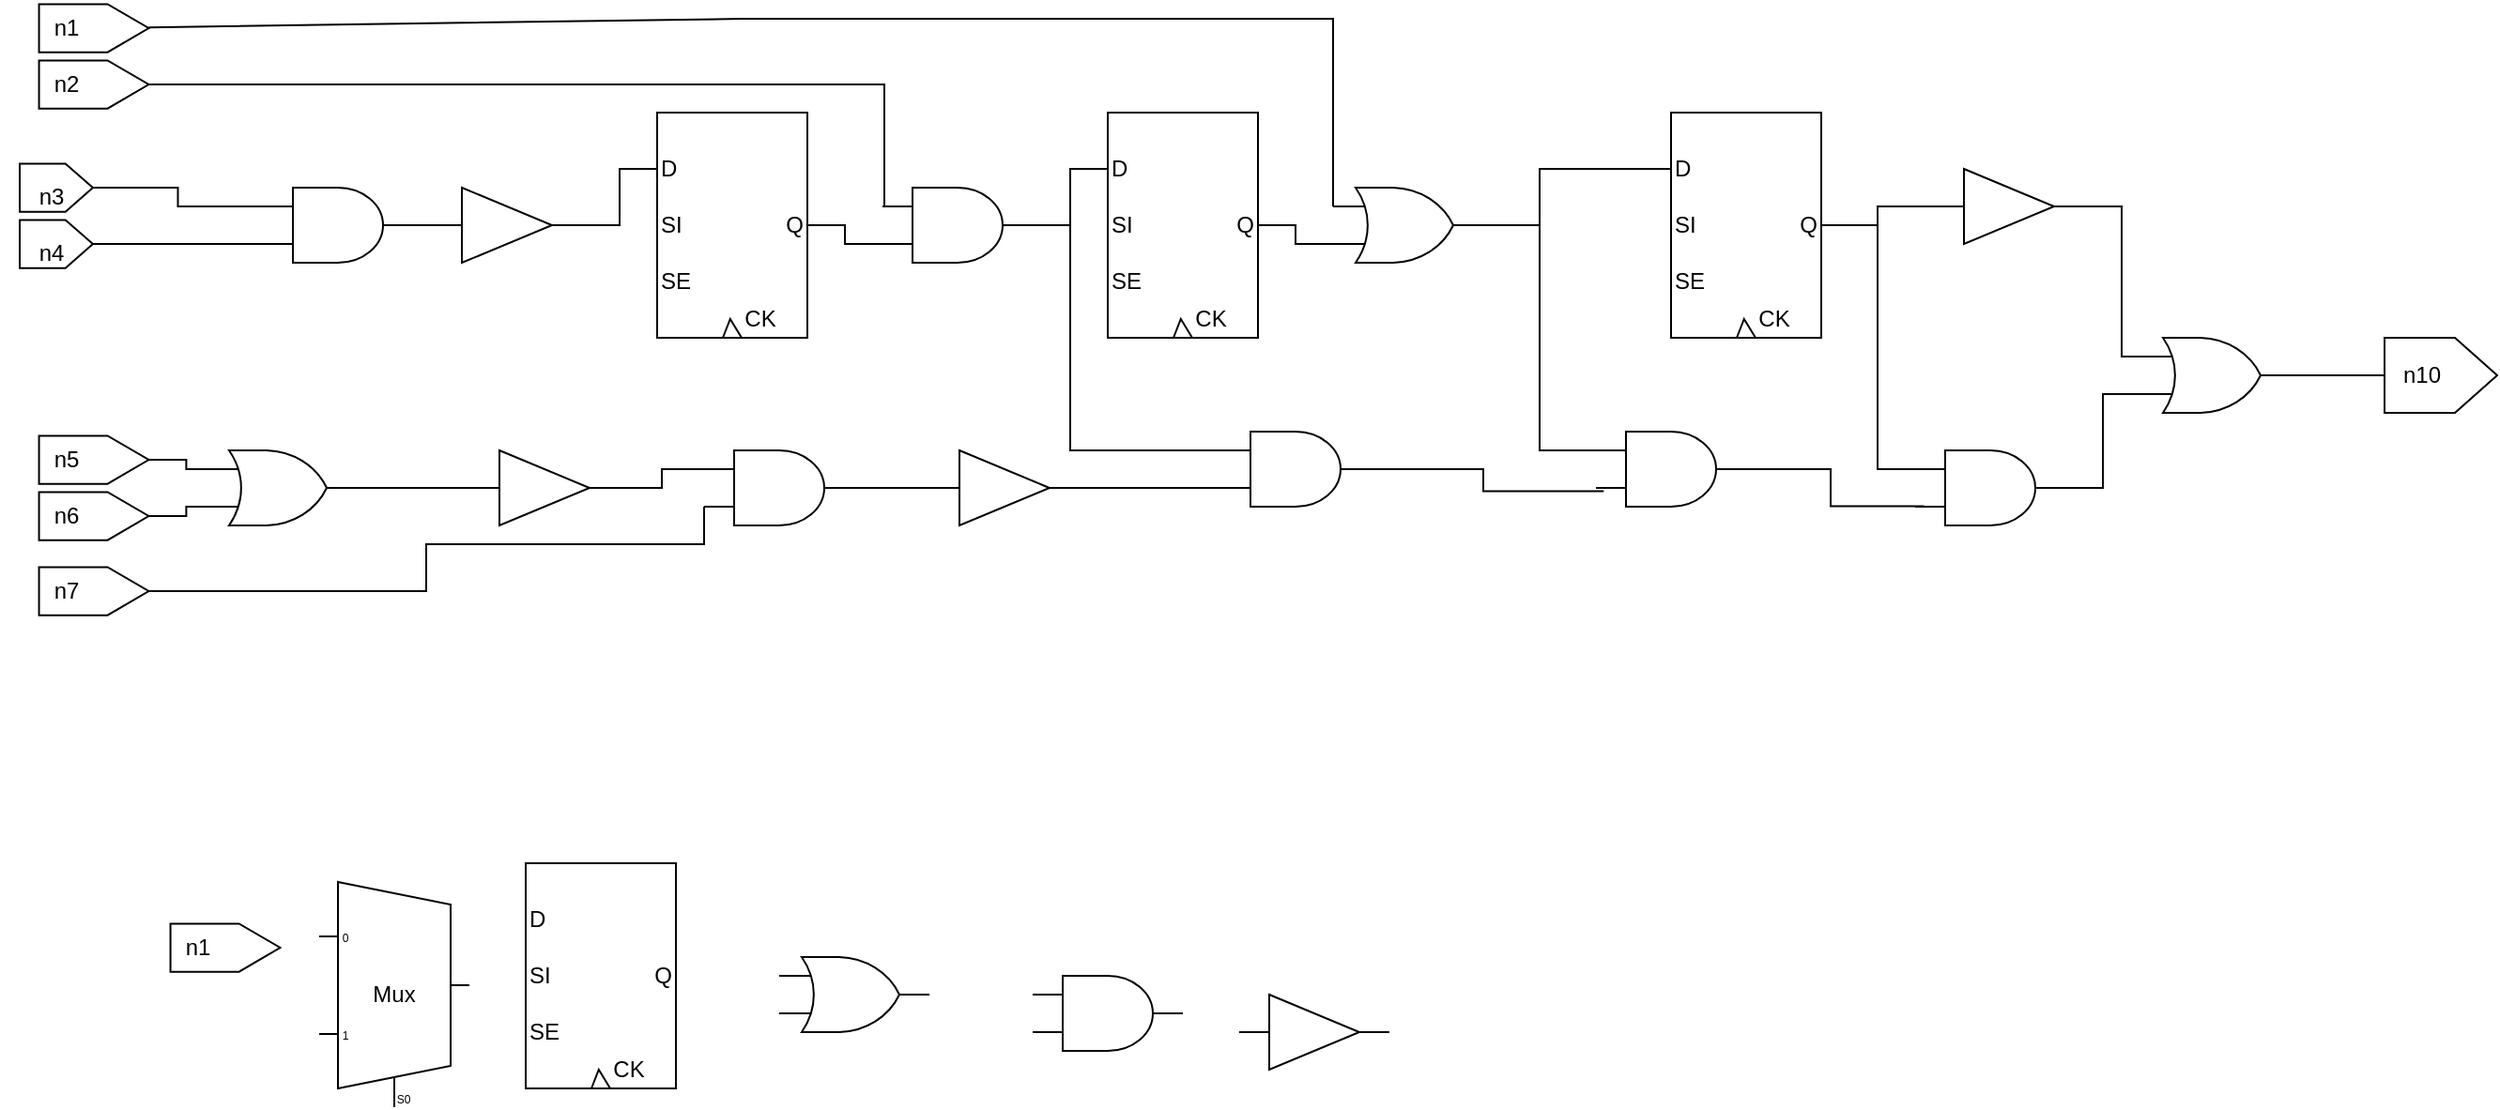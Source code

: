 <mxfile version="26.0.11">
  <diagram name="第 1 页" id="vpc49ctVf73j3qr0SeGl">
    <mxGraphModel dx="1728" dy="922" grid="1" gridSize="10" guides="1" tooltips="1" connect="1" arrows="1" fold="1" page="1" pageScale="1" pageWidth="850" pageHeight="1100" math="0" shadow="0">
      <root>
        <mxCell id="0" />
        <mxCell id="1" parent="0" />
        <mxCell id="kKcUOd927iJBqHVpucFE-1" value="" style="verticalLabelPosition=bottom;shadow=0;dashed=0;align=center;html=1;verticalAlign=top;shape=mxgraph.electrical.logic_gates.logic_gate;operation=and;" vertex="1" parent="1">
          <mxGeometry x="150" y="360" width="80" height="40" as="geometry" />
        </mxCell>
        <mxCell id="kKcUOd927iJBqHVpucFE-54" style="edgeStyle=orthogonalEdgeStyle;rounded=0;orthogonalLoop=1;jettySize=auto;html=1;entryX=0;entryY=0.5;entryDx=0;entryDy=0;endArrow=none;startFill=0;" edge="1" parent="1" source="kKcUOd927iJBqHVpucFE-2" target="kKcUOd927iJBqHVpucFE-25">
          <mxGeometry relative="1" as="geometry" />
        </mxCell>
        <mxCell id="kKcUOd927iJBqHVpucFE-2" value="" style="verticalLabelPosition=bottom;shadow=0;dashed=0;align=center;html=1;verticalAlign=top;shape=mxgraph.electrical.logic_gates.buffer2;" vertex="1" parent="1">
          <mxGeometry x="240" y="360" width="80" height="40" as="geometry" />
        </mxCell>
        <mxCell id="kKcUOd927iJBqHVpucFE-3" value="Mux" style="shadow=0;dashed=0;align=center;html=1;strokeWidth=1;shape=mxgraph.electrical.abstract.mux2;whiteSpace=wrap;" vertex="1" parent="1">
          <mxGeometry x="180" y="730" width="80" height="120" as="geometry" />
        </mxCell>
        <mxCell id="kKcUOd927iJBqHVpucFE-13" value="" style="group" vertex="1" connectable="0" parent="1">
          <mxGeometry x="600" y="320" width="80" height="120" as="geometry" />
        </mxCell>
        <mxCell id="kKcUOd927iJBqHVpucFE-6" value="" style="rounded=0;whiteSpace=wrap;html=1;" vertex="1" parent="kKcUOd927iJBqHVpucFE-13">
          <mxGeometry width="80" height="120" as="geometry" />
        </mxCell>
        <mxCell id="kKcUOd927iJBqHVpucFE-7" value="D" style="text;html=1;align=left;verticalAlign=middle;whiteSpace=wrap;rounded=0;" vertex="1" parent="kKcUOd927iJBqHVpucFE-13">
          <mxGeometry y="20" width="20" height="20" as="geometry" />
        </mxCell>
        <mxCell id="kKcUOd927iJBqHVpucFE-8" value="SI" style="text;html=1;align=left;verticalAlign=middle;whiteSpace=wrap;rounded=0;" vertex="1" parent="kKcUOd927iJBqHVpucFE-13">
          <mxGeometry y="50" width="20" height="20" as="geometry" />
        </mxCell>
        <mxCell id="kKcUOd927iJBqHVpucFE-9" value="SE" style="text;html=1;align=left;verticalAlign=middle;whiteSpace=wrap;rounded=0;" vertex="1" parent="kKcUOd927iJBqHVpucFE-13">
          <mxGeometry y="80" width="20" height="20" as="geometry" />
        </mxCell>
        <mxCell id="kKcUOd927iJBqHVpucFE-10" value="" style="verticalLabelPosition=bottom;verticalAlign=top;html=1;shape=mxgraph.basic.acute_triangle;dx=0.39;" vertex="1" parent="kKcUOd927iJBqHVpucFE-13">
          <mxGeometry x="35" y="110" width="10" height="10" as="geometry" />
        </mxCell>
        <mxCell id="kKcUOd927iJBqHVpucFE-11" value="CK" style="text;html=1;align=center;verticalAlign=middle;whiteSpace=wrap;rounded=0;" vertex="1" parent="kKcUOd927iJBqHVpucFE-13">
          <mxGeometry x="45" y="100" width="20" height="20" as="geometry" />
        </mxCell>
        <mxCell id="kKcUOd927iJBqHVpucFE-12" value="Q" style="text;html=1;align=right;verticalAlign=middle;whiteSpace=wrap;rounded=0;" vertex="1" parent="kKcUOd927iJBqHVpucFE-13">
          <mxGeometry x="60" y="50" width="20" height="20" as="geometry" />
        </mxCell>
        <mxCell id="kKcUOd927iJBqHVpucFE-14" value="" style="group" vertex="1" connectable="0" parent="1">
          <mxGeometry x="290" y="720" width="80" height="120" as="geometry" />
        </mxCell>
        <mxCell id="kKcUOd927iJBqHVpucFE-15" value="" style="rounded=0;whiteSpace=wrap;html=1;" vertex="1" parent="kKcUOd927iJBqHVpucFE-14">
          <mxGeometry width="80" height="120" as="geometry" />
        </mxCell>
        <mxCell id="kKcUOd927iJBqHVpucFE-16" value="D" style="text;html=1;align=left;verticalAlign=middle;whiteSpace=wrap;rounded=0;" vertex="1" parent="kKcUOd927iJBqHVpucFE-14">
          <mxGeometry y="20" width="20" height="20" as="geometry" />
        </mxCell>
        <mxCell id="kKcUOd927iJBqHVpucFE-17" value="SI" style="text;html=1;align=left;verticalAlign=middle;whiteSpace=wrap;rounded=0;" vertex="1" parent="kKcUOd927iJBqHVpucFE-14">
          <mxGeometry y="50" width="20" height="20" as="geometry" />
        </mxCell>
        <mxCell id="kKcUOd927iJBqHVpucFE-18" value="SE" style="text;html=1;align=left;verticalAlign=middle;whiteSpace=wrap;rounded=0;" vertex="1" parent="kKcUOd927iJBqHVpucFE-14">
          <mxGeometry y="80" width="20" height="20" as="geometry" />
        </mxCell>
        <mxCell id="kKcUOd927iJBqHVpucFE-19" value="" style="verticalLabelPosition=bottom;verticalAlign=top;html=1;shape=mxgraph.basic.acute_triangle;dx=0.39;" vertex="1" parent="kKcUOd927iJBqHVpucFE-14">
          <mxGeometry x="35" y="110" width="10" height="10" as="geometry" />
        </mxCell>
        <mxCell id="kKcUOd927iJBqHVpucFE-20" value="CK" style="text;html=1;align=center;verticalAlign=middle;whiteSpace=wrap;rounded=0;" vertex="1" parent="kKcUOd927iJBqHVpucFE-14">
          <mxGeometry x="45" y="100" width="20" height="20" as="geometry" />
        </mxCell>
        <mxCell id="kKcUOd927iJBqHVpucFE-21" value="Q" style="text;html=1;align=right;verticalAlign=middle;whiteSpace=wrap;rounded=0;" vertex="1" parent="kKcUOd927iJBqHVpucFE-14">
          <mxGeometry x="60" y="50" width="20" height="20" as="geometry" />
        </mxCell>
        <mxCell id="kKcUOd927iJBqHVpucFE-105" style="edgeStyle=orthogonalEdgeStyle;rounded=0;orthogonalLoop=1;jettySize=auto;html=1;entryX=0;entryY=0.5;entryDx=0;entryDy=0;endArrow=none;startFill=0;" edge="1" parent="1" source="kKcUOd927iJBqHVpucFE-22" target="kKcUOd927iJBqHVpucFE-34">
          <mxGeometry relative="1" as="geometry">
            <Array as="points">
              <mxPoint x="830" y="380" />
              <mxPoint x="830" y="350" />
            </Array>
          </mxGeometry>
        </mxCell>
        <mxCell id="kKcUOd927iJBqHVpucFE-22" value="" style="verticalLabelPosition=bottom;shadow=0;dashed=0;align=center;html=1;verticalAlign=top;shape=mxgraph.electrical.logic_gates.logic_gate;operation=or;" vertex="1" parent="1">
          <mxGeometry x="720" y="360" width="80" height="40" as="geometry" />
        </mxCell>
        <mxCell id="kKcUOd927iJBqHVpucFE-23" value="" style="group" vertex="1" connectable="0" parent="1">
          <mxGeometry x="360" y="320" width="80" height="120" as="geometry" />
        </mxCell>
        <mxCell id="kKcUOd927iJBqHVpucFE-24" value="" style="rounded=0;whiteSpace=wrap;html=1;" vertex="1" parent="kKcUOd927iJBqHVpucFE-23">
          <mxGeometry width="80" height="120" as="geometry" />
        </mxCell>
        <mxCell id="kKcUOd927iJBqHVpucFE-25" value="D" style="text;html=1;align=left;verticalAlign=middle;whiteSpace=wrap;rounded=0;" vertex="1" parent="kKcUOd927iJBqHVpucFE-23">
          <mxGeometry y="20" width="20" height="20" as="geometry" />
        </mxCell>
        <mxCell id="kKcUOd927iJBqHVpucFE-26" value="SI" style="text;html=1;align=left;verticalAlign=middle;whiteSpace=wrap;rounded=0;" vertex="1" parent="kKcUOd927iJBqHVpucFE-23">
          <mxGeometry y="50" width="20" height="20" as="geometry" />
        </mxCell>
        <mxCell id="kKcUOd927iJBqHVpucFE-27" value="SE" style="text;html=1;align=left;verticalAlign=middle;whiteSpace=wrap;rounded=0;" vertex="1" parent="kKcUOd927iJBqHVpucFE-23">
          <mxGeometry y="80" width="20" height="20" as="geometry" />
        </mxCell>
        <mxCell id="kKcUOd927iJBqHVpucFE-28" value="" style="verticalLabelPosition=bottom;verticalAlign=top;html=1;shape=mxgraph.basic.acute_triangle;dx=0.39;" vertex="1" parent="kKcUOd927iJBqHVpucFE-23">
          <mxGeometry x="35" y="110" width="10" height="10" as="geometry" />
        </mxCell>
        <mxCell id="kKcUOd927iJBqHVpucFE-29" value="CK" style="text;html=1;align=center;verticalAlign=middle;whiteSpace=wrap;rounded=0;" vertex="1" parent="kKcUOd927iJBqHVpucFE-23">
          <mxGeometry x="45" y="100" width="20" height="20" as="geometry" />
        </mxCell>
        <mxCell id="kKcUOd927iJBqHVpucFE-30" value="Q" style="text;html=1;align=right;verticalAlign=middle;whiteSpace=wrap;rounded=0;" vertex="1" parent="kKcUOd927iJBqHVpucFE-23">
          <mxGeometry x="60" y="50" width="20" height="20" as="geometry" />
        </mxCell>
        <mxCell id="kKcUOd927iJBqHVpucFE-58" style="edgeStyle=orthogonalEdgeStyle;rounded=0;orthogonalLoop=1;jettySize=auto;html=1;entryX=0;entryY=0.5;entryDx=0;entryDy=0;endArrow=none;startFill=0;" edge="1" parent="1" source="kKcUOd927iJBqHVpucFE-31" target="kKcUOd927iJBqHVpucFE-7">
          <mxGeometry relative="1" as="geometry" />
        </mxCell>
        <mxCell id="kKcUOd927iJBqHVpucFE-31" value="" style="verticalLabelPosition=bottom;shadow=0;dashed=0;align=center;html=1;verticalAlign=top;shape=mxgraph.electrical.logic_gates.logic_gate;operation=and;" vertex="1" parent="1">
          <mxGeometry x="480" y="360" width="80" height="40" as="geometry" />
        </mxCell>
        <mxCell id="kKcUOd927iJBqHVpucFE-32" value="" style="group" vertex="1" connectable="0" parent="1">
          <mxGeometry x="900" y="320" width="80" height="120" as="geometry" />
        </mxCell>
        <mxCell id="kKcUOd927iJBqHVpucFE-33" value="" style="rounded=0;whiteSpace=wrap;html=1;" vertex="1" parent="kKcUOd927iJBqHVpucFE-32">
          <mxGeometry width="80" height="120" as="geometry" />
        </mxCell>
        <mxCell id="kKcUOd927iJBqHVpucFE-34" value="D" style="text;html=1;align=left;verticalAlign=middle;whiteSpace=wrap;rounded=0;" vertex="1" parent="kKcUOd927iJBqHVpucFE-32">
          <mxGeometry y="20" width="20" height="20" as="geometry" />
        </mxCell>
        <mxCell id="kKcUOd927iJBqHVpucFE-35" value="SI" style="text;html=1;align=left;verticalAlign=middle;whiteSpace=wrap;rounded=0;" vertex="1" parent="kKcUOd927iJBqHVpucFE-32">
          <mxGeometry y="50" width="20" height="20" as="geometry" />
        </mxCell>
        <mxCell id="kKcUOd927iJBqHVpucFE-36" value="SE" style="text;html=1;align=left;verticalAlign=middle;whiteSpace=wrap;rounded=0;" vertex="1" parent="kKcUOd927iJBqHVpucFE-32">
          <mxGeometry y="80" width="20" height="20" as="geometry" />
        </mxCell>
        <mxCell id="kKcUOd927iJBqHVpucFE-37" value="" style="verticalLabelPosition=bottom;verticalAlign=top;html=1;shape=mxgraph.basic.acute_triangle;dx=0.39;" vertex="1" parent="kKcUOd927iJBqHVpucFE-32">
          <mxGeometry x="35" y="110" width="10" height="10" as="geometry" />
        </mxCell>
        <mxCell id="kKcUOd927iJBqHVpucFE-38" value="CK" style="text;html=1;align=center;verticalAlign=middle;whiteSpace=wrap;rounded=0;" vertex="1" parent="kKcUOd927iJBqHVpucFE-32">
          <mxGeometry x="45" y="100" width="20" height="20" as="geometry" />
        </mxCell>
        <mxCell id="kKcUOd927iJBqHVpucFE-39" value="Q" style="text;html=1;align=right;verticalAlign=middle;whiteSpace=wrap;rounded=0;" vertex="1" parent="kKcUOd927iJBqHVpucFE-32">
          <mxGeometry x="60" y="50" width="20" height="20" as="geometry" />
        </mxCell>
        <mxCell id="kKcUOd927iJBqHVpucFE-40" value="" style="verticalLabelPosition=bottom;shadow=0;dashed=0;align=center;html=1;verticalAlign=top;shape=mxgraph.electrical.logic_gates.logic_gate;operation=or;" vertex="1" parent="1">
          <mxGeometry x="425" y="770" width="80" height="40" as="geometry" />
        </mxCell>
        <mxCell id="kKcUOd927iJBqHVpucFE-41" value="" style="verticalLabelPosition=bottom;shadow=0;dashed=0;align=center;html=1;verticalAlign=top;shape=mxgraph.electrical.logic_gates.logic_gate;operation=and;" vertex="1" parent="1">
          <mxGeometry x="560" y="780" width="80" height="40" as="geometry" />
        </mxCell>
        <mxCell id="kKcUOd927iJBqHVpucFE-42" value="" style="verticalLabelPosition=bottom;shadow=0;dashed=0;align=center;html=1;verticalAlign=top;shape=mxgraph.electrical.logic_gates.buffer2;" vertex="1" parent="1">
          <mxGeometry x="670" y="790" width="80" height="40" as="geometry" />
        </mxCell>
        <mxCell id="kKcUOd927iJBqHVpucFE-43" value="" style="verticalLabelPosition=bottom;shadow=0;dashed=0;align=center;html=1;verticalAlign=top;shape=mxgraph.electrical.logic_gates.buffer2;" vertex="1" parent="1">
          <mxGeometry x="1040" y="350" width="80" height="40" as="geometry" />
        </mxCell>
        <mxCell id="kKcUOd927iJBqHVpucFE-56" value="" style="edgeStyle=orthogonalEdgeStyle;rounded=0;orthogonalLoop=1;jettySize=auto;html=1;endArrow=none;startFill=0;" edge="1" parent="1" source="kKcUOd927iJBqHVpucFE-45" target="kKcUOd927iJBqHVpucFE-46">
          <mxGeometry relative="1" as="geometry" />
        </mxCell>
        <mxCell id="kKcUOd927iJBqHVpucFE-45" value="" style="verticalLabelPosition=bottom;shadow=0;dashed=0;align=center;html=1;verticalAlign=top;shape=mxgraph.electrical.logic_gates.logic_gate;operation=or;" vertex="1" parent="1">
          <mxGeometry x="120" y="500" width="80" height="40" as="geometry" />
        </mxCell>
        <mxCell id="kKcUOd927iJBqHVpucFE-46" value="" style="verticalLabelPosition=bottom;shadow=0;dashed=0;align=center;html=1;verticalAlign=top;shape=mxgraph.electrical.logic_gates.buffer2;" vertex="1" parent="1">
          <mxGeometry x="260" y="500" width="80" height="40" as="geometry" />
        </mxCell>
        <mxCell id="kKcUOd927iJBqHVpucFE-60" style="edgeStyle=orthogonalEdgeStyle;rounded=0;orthogonalLoop=1;jettySize=auto;html=1;entryX=0;entryY=0.5;entryDx=0;entryDy=0;endArrow=none;startFill=0;" edge="1" parent="1" source="kKcUOd927iJBqHVpucFE-47" target="kKcUOd927iJBqHVpucFE-48">
          <mxGeometry relative="1" as="geometry" />
        </mxCell>
        <mxCell id="kKcUOd927iJBqHVpucFE-47" value="" style="verticalLabelPosition=bottom;shadow=0;dashed=0;align=center;html=1;verticalAlign=top;shape=mxgraph.electrical.logic_gates.logic_gate;operation=and;" vertex="1" parent="1">
          <mxGeometry x="385" y="500" width="80" height="40" as="geometry" />
        </mxCell>
        <mxCell id="kKcUOd927iJBqHVpucFE-48" value="" style="verticalLabelPosition=bottom;shadow=0;dashed=0;align=center;html=1;verticalAlign=top;shape=mxgraph.electrical.logic_gates.buffer2;" vertex="1" parent="1">
          <mxGeometry x="505" y="500" width="80" height="40" as="geometry" />
        </mxCell>
        <mxCell id="kKcUOd927iJBqHVpucFE-49" value="" style="verticalLabelPosition=bottom;shadow=0;dashed=0;align=center;html=1;verticalAlign=top;shape=mxgraph.electrical.logic_gates.logic_gate;operation=and;" vertex="1" parent="1">
          <mxGeometry x="660" y="490" width="80" height="40" as="geometry" />
        </mxCell>
        <mxCell id="kKcUOd927iJBqHVpucFE-50" value="" style="verticalLabelPosition=bottom;shadow=0;dashed=0;align=center;html=1;verticalAlign=top;shape=mxgraph.electrical.logic_gates.logic_gate;operation=and;" vertex="1" parent="1">
          <mxGeometry x="860" y="490" width="80" height="40" as="geometry" />
        </mxCell>
        <mxCell id="kKcUOd927iJBqHVpucFE-51" value="" style="verticalLabelPosition=bottom;shadow=0;dashed=0;align=center;html=1;verticalAlign=top;shape=mxgraph.electrical.logic_gates.logic_gate;operation=and;" vertex="1" parent="1">
          <mxGeometry x="1030" y="500" width="80" height="40" as="geometry" />
        </mxCell>
        <mxCell id="kKcUOd927iJBqHVpucFE-53" style="edgeStyle=orthogonalEdgeStyle;rounded=0;orthogonalLoop=1;jettySize=auto;html=1;entryX=0.033;entryY=0.5;entryDx=0;entryDy=0;entryPerimeter=0;strokeColor=default;endArrow=none;startFill=0;" edge="1" parent="1" source="kKcUOd927iJBqHVpucFE-1" target="kKcUOd927iJBqHVpucFE-2">
          <mxGeometry relative="1" as="geometry" />
        </mxCell>
        <mxCell id="kKcUOd927iJBqHVpucFE-55" style="edgeStyle=orthogonalEdgeStyle;rounded=0;orthogonalLoop=1;jettySize=auto;html=1;entryX=0;entryY=0.75;entryDx=0;entryDy=0;entryPerimeter=0;endArrow=none;startFill=0;" edge="1" parent="1" source="kKcUOd927iJBqHVpucFE-24" target="kKcUOd927iJBqHVpucFE-31">
          <mxGeometry relative="1" as="geometry" />
        </mxCell>
        <mxCell id="kKcUOd927iJBqHVpucFE-57" style="edgeStyle=orthogonalEdgeStyle;rounded=0;orthogonalLoop=1;jettySize=auto;html=1;entryX=0;entryY=0.25;entryDx=0;entryDy=0;entryPerimeter=0;endArrow=none;startFill=0;" edge="1" parent="1" source="kKcUOd927iJBqHVpucFE-46" target="kKcUOd927iJBqHVpucFE-47">
          <mxGeometry relative="1" as="geometry" />
        </mxCell>
        <mxCell id="kKcUOd927iJBqHVpucFE-59" style="edgeStyle=orthogonalEdgeStyle;rounded=0;orthogonalLoop=1;jettySize=auto;html=1;entryX=0;entryY=0.75;entryDx=0;entryDy=0;entryPerimeter=0;endArrow=none;startFill=0;" edge="1" parent="1" source="kKcUOd927iJBqHVpucFE-6" target="kKcUOd927iJBqHVpucFE-22">
          <mxGeometry relative="1" as="geometry" />
        </mxCell>
        <mxCell id="kKcUOd927iJBqHVpucFE-61" style="edgeStyle=orthogonalEdgeStyle;rounded=0;orthogonalLoop=1;jettySize=auto;html=1;entryX=0;entryY=0.75;entryDx=0;entryDy=0;entryPerimeter=0;endArrow=none;startFill=0;" edge="1" parent="1" source="kKcUOd927iJBqHVpucFE-48" target="kKcUOd927iJBqHVpucFE-49">
          <mxGeometry relative="1" as="geometry" />
        </mxCell>
        <mxCell id="kKcUOd927iJBqHVpucFE-64" style="edgeStyle=orthogonalEdgeStyle;rounded=0;orthogonalLoop=1;jettySize=auto;html=1;entryX=0;entryY=0.25;entryDx=0;entryDy=0;entryPerimeter=0;endArrow=none;startFill=0;" edge="1" parent="1" source="kKcUOd927iJBqHVpucFE-43" target="kKcUOd927iJBqHVpucFE-67">
          <mxGeometry relative="1" as="geometry">
            <mxPoint x="1140" y="410" as="targetPoint" />
            <Array as="points">
              <mxPoint x="1140" y="370" />
              <mxPoint x="1140" y="450" />
            </Array>
          </mxGeometry>
        </mxCell>
        <mxCell id="kKcUOd927iJBqHVpucFE-65" style="edgeStyle=orthogonalEdgeStyle;rounded=0;orthogonalLoop=1;jettySize=auto;html=1;entryX=0.052;entryY=0.793;entryDx=0;entryDy=0;entryPerimeter=0;endArrow=none;startFill=0;" edge="1" parent="1" source="kKcUOd927iJBqHVpucFE-49" target="kKcUOd927iJBqHVpucFE-50">
          <mxGeometry relative="1" as="geometry" />
        </mxCell>
        <mxCell id="kKcUOd927iJBqHVpucFE-66" style="edgeStyle=orthogonalEdgeStyle;rounded=0;orthogonalLoop=1;jettySize=auto;html=1;entryX=0.059;entryY=0.743;entryDx=0;entryDy=0;entryPerimeter=0;endArrow=none;startFill=0;" edge="1" parent="1" source="kKcUOd927iJBqHVpucFE-50" target="kKcUOd927iJBqHVpucFE-51">
          <mxGeometry relative="1" as="geometry" />
        </mxCell>
        <mxCell id="kKcUOd927iJBqHVpucFE-111" style="edgeStyle=orthogonalEdgeStyle;rounded=0;orthogonalLoop=1;jettySize=auto;html=1;entryX=0.5;entryY=0;entryDx=0;entryDy=0;endArrow=none;startFill=0;" edge="1" parent="1" source="kKcUOd927iJBqHVpucFE-67" target="kKcUOd927iJBqHVpucFE-110">
          <mxGeometry relative="1" as="geometry" />
        </mxCell>
        <mxCell id="kKcUOd927iJBqHVpucFE-67" value="" style="verticalLabelPosition=bottom;shadow=0;dashed=0;align=center;html=1;verticalAlign=top;shape=mxgraph.electrical.logic_gates.logic_gate;operation=or;" vertex="1" parent="1">
          <mxGeometry x="1150" y="440" width="80" height="40" as="geometry" />
        </mxCell>
        <mxCell id="kKcUOd927iJBqHVpucFE-68" style="edgeStyle=orthogonalEdgeStyle;rounded=0;orthogonalLoop=1;jettySize=auto;html=1;entryX=0;entryY=0.75;entryDx=0;entryDy=0;entryPerimeter=0;endArrow=none;startFill=0;" edge="1" parent="1" source="kKcUOd927iJBqHVpucFE-51" target="kKcUOd927iJBqHVpucFE-67">
          <mxGeometry relative="1" as="geometry" />
        </mxCell>
        <mxCell id="kKcUOd927iJBqHVpucFE-72" value="" style="group" vertex="1" connectable="0" parent="1">
          <mxGeometry x="10" y="350" width="59.21" height="20" as="geometry" />
        </mxCell>
        <mxCell id="kKcUOd927iJBqHVpucFE-70" value="" style="shape=offPageConnector;whiteSpace=wrap;html=1;rotation=-90;" vertex="1" parent="kKcUOd927iJBqHVpucFE-72">
          <mxGeometry x="17.189" y="-9.473" width="25.618" height="38.953" as="geometry" />
        </mxCell>
        <mxCell id="kKcUOd927iJBqHVpucFE-71" value="n3" style="text;html=1;align=center;verticalAlign=middle;whiteSpace=wrap;rounded=0;" vertex="1" parent="kKcUOd927iJBqHVpucFE-72">
          <mxGeometry x="12.03" y="10" width="30.78" height="10" as="geometry" />
        </mxCell>
        <mxCell id="kKcUOd927iJBqHVpucFE-73" value="" style="group" vertex="1" connectable="0" parent="1">
          <mxGeometry x="100" y="750" width="59.215" height="30" as="geometry" />
        </mxCell>
        <mxCell id="kKcUOd927iJBqHVpucFE-74" value="" style="shape=offPageConnector;whiteSpace=wrap;html=1;rotation=-90;" vertex="1" parent="kKcUOd927iJBqHVpucFE-73">
          <mxGeometry x="17.19" y="-14.21" width="25.62" height="58.43" as="geometry" />
        </mxCell>
        <mxCell id="kKcUOd927iJBqHVpucFE-75" value="n1" style="text;html=1;align=center;verticalAlign=middle;whiteSpace=wrap;rounded=0;" vertex="1" parent="kKcUOd927iJBqHVpucFE-73">
          <mxGeometry width="30.78" height="30" as="geometry" />
        </mxCell>
        <mxCell id="kKcUOd927iJBqHVpucFE-78" value="" style="group" vertex="1" connectable="0" parent="1">
          <mxGeometry x="10" y="380" width="59.21" height="20" as="geometry" />
        </mxCell>
        <mxCell id="kKcUOd927iJBqHVpucFE-79" value="" style="shape=offPageConnector;whiteSpace=wrap;html=1;rotation=-90;" vertex="1" parent="kKcUOd927iJBqHVpucFE-78">
          <mxGeometry x="17.189" y="-9.473" width="25.618" height="38.953" as="geometry" />
        </mxCell>
        <mxCell id="kKcUOd927iJBqHVpucFE-80" value="n4" style="text;html=1;align=center;verticalAlign=middle;whiteSpace=wrap;rounded=0;" vertex="1" parent="kKcUOd927iJBqHVpucFE-78">
          <mxGeometry x="12.03" y="10" width="30.78" height="10" as="geometry" />
        </mxCell>
        <mxCell id="kKcUOd927iJBqHVpucFE-81" value="" style="group" vertex="1" connectable="0" parent="1">
          <mxGeometry x="30" y="490.0" width="59.215" height="30" as="geometry" />
        </mxCell>
        <mxCell id="kKcUOd927iJBqHVpucFE-82" value="" style="shape=offPageConnector;whiteSpace=wrap;html=1;rotation=-90;" vertex="1" parent="kKcUOd927iJBqHVpucFE-81">
          <mxGeometry x="17.19" y="-14.21" width="25.62" height="58.43" as="geometry" />
        </mxCell>
        <mxCell id="kKcUOd927iJBqHVpucFE-83" value="n5" style="text;html=1;align=center;verticalAlign=middle;whiteSpace=wrap;rounded=0;" vertex="1" parent="kKcUOd927iJBqHVpucFE-81">
          <mxGeometry width="30.78" height="30" as="geometry" />
        </mxCell>
        <mxCell id="kKcUOd927iJBqHVpucFE-84" value="" style="group" vertex="1" connectable="0" parent="1">
          <mxGeometry x="30" y="520" width="59.215" height="30" as="geometry" />
        </mxCell>
        <mxCell id="kKcUOd927iJBqHVpucFE-85" value="" style="shape=offPageConnector;whiteSpace=wrap;html=1;rotation=-90;" vertex="1" parent="kKcUOd927iJBqHVpucFE-84">
          <mxGeometry x="17.19" y="-14.21" width="25.62" height="58.43" as="geometry" />
        </mxCell>
        <mxCell id="kKcUOd927iJBqHVpucFE-86" value="n6" style="text;html=1;align=center;verticalAlign=middle;whiteSpace=wrap;rounded=0;" vertex="1" parent="kKcUOd927iJBqHVpucFE-84">
          <mxGeometry width="30.78" height="30" as="geometry" />
        </mxCell>
        <mxCell id="kKcUOd927iJBqHVpucFE-87" value="" style="group" vertex="1" connectable="0" parent="1">
          <mxGeometry x="30" y="290.0" width="59.215" height="30" as="geometry" />
        </mxCell>
        <mxCell id="kKcUOd927iJBqHVpucFE-88" value="" style="shape=offPageConnector;whiteSpace=wrap;html=1;rotation=-90;" vertex="1" parent="kKcUOd927iJBqHVpucFE-87">
          <mxGeometry x="17.19" y="-14.21" width="25.62" height="58.43" as="geometry" />
        </mxCell>
        <mxCell id="kKcUOd927iJBqHVpucFE-89" value="n2" style="text;html=1;align=center;verticalAlign=middle;whiteSpace=wrap;rounded=0;" vertex="1" parent="kKcUOd927iJBqHVpucFE-87">
          <mxGeometry width="30.78" height="30" as="geometry" />
        </mxCell>
        <mxCell id="kKcUOd927iJBqHVpucFE-90" value="" style="group" vertex="1" connectable="0" parent="1">
          <mxGeometry x="30" y="560" width="59.215" height="30" as="geometry" />
        </mxCell>
        <mxCell id="kKcUOd927iJBqHVpucFE-91" value="" style="shape=offPageConnector;whiteSpace=wrap;html=1;rotation=-90;" vertex="1" parent="kKcUOd927iJBqHVpucFE-90">
          <mxGeometry x="17.19" y="-14.21" width="25.62" height="58.43" as="geometry" />
        </mxCell>
        <mxCell id="kKcUOd927iJBqHVpucFE-92" value="n7" style="text;html=1;align=center;verticalAlign=middle;whiteSpace=wrap;rounded=0;" vertex="1" parent="kKcUOd927iJBqHVpucFE-90">
          <mxGeometry width="30.78" height="30" as="geometry" />
        </mxCell>
        <mxCell id="kKcUOd927iJBqHVpucFE-93" value="" style="group" vertex="1" connectable="0" parent="1">
          <mxGeometry x="30" y="260.0" width="59.215" height="30" as="geometry" />
        </mxCell>
        <mxCell id="kKcUOd927iJBqHVpucFE-94" value="" style="shape=offPageConnector;whiteSpace=wrap;html=1;rotation=-90;" vertex="1" parent="kKcUOd927iJBqHVpucFE-93">
          <mxGeometry x="17.19" y="-14.21" width="25.62" height="58.43" as="geometry" />
        </mxCell>
        <mxCell id="kKcUOd927iJBqHVpucFE-95" value="n1" style="text;html=1;align=center;verticalAlign=middle;whiteSpace=wrap;rounded=0;" vertex="1" parent="kKcUOd927iJBqHVpucFE-93">
          <mxGeometry width="30.78" height="30" as="geometry" />
        </mxCell>
        <mxCell id="kKcUOd927iJBqHVpucFE-96" style="edgeStyle=orthogonalEdgeStyle;rounded=0;orthogonalLoop=1;jettySize=auto;html=1;entryX=0;entryY=0.25;entryDx=0;entryDy=0;entryPerimeter=0;endArrow=none;startFill=0;" edge="1" parent="1" source="kKcUOd927iJBqHVpucFE-70" target="kKcUOd927iJBqHVpucFE-1">
          <mxGeometry relative="1" as="geometry" />
        </mxCell>
        <mxCell id="kKcUOd927iJBqHVpucFE-97" style="edgeStyle=orthogonalEdgeStyle;rounded=0;orthogonalLoop=1;jettySize=auto;html=1;entryX=0;entryY=0.75;entryDx=0;entryDy=0;entryPerimeter=0;endArrow=none;startFill=0;" edge="1" parent="1" source="kKcUOd927iJBqHVpucFE-79" target="kKcUOd927iJBqHVpucFE-1">
          <mxGeometry relative="1" as="geometry" />
        </mxCell>
        <mxCell id="kKcUOd927iJBqHVpucFE-98" style="edgeStyle=orthogonalEdgeStyle;rounded=0;orthogonalLoop=1;jettySize=auto;html=1;entryX=0;entryY=0.25;entryDx=0;entryDy=0;entryPerimeter=0;endArrow=none;startFill=0;" edge="1" parent="1" source="kKcUOd927iJBqHVpucFE-82" target="kKcUOd927iJBqHVpucFE-45">
          <mxGeometry relative="1" as="geometry" />
        </mxCell>
        <mxCell id="kKcUOd927iJBqHVpucFE-99" style="edgeStyle=orthogonalEdgeStyle;rounded=0;orthogonalLoop=1;jettySize=auto;html=1;entryX=0;entryY=0.75;entryDx=0;entryDy=0;entryPerimeter=0;endArrow=none;startFill=0;" edge="1" parent="1" source="kKcUOd927iJBqHVpucFE-85" target="kKcUOd927iJBqHVpucFE-45">
          <mxGeometry relative="1" as="geometry" />
        </mxCell>
        <mxCell id="kKcUOd927iJBqHVpucFE-100" style="edgeStyle=orthogonalEdgeStyle;rounded=0;orthogonalLoop=1;jettySize=auto;html=1;exitX=0.5;exitY=1;exitDx=0;exitDy=0;endArrow=none;startFill=0;" edge="1" parent="1" source="kKcUOd927iJBqHVpucFE-88">
          <mxGeometry relative="1" as="geometry">
            <mxPoint x="481" y="370" as="targetPoint" />
            <Array as="points">
              <mxPoint x="481" y="305" />
              <mxPoint x="481" y="370" />
            </Array>
          </mxGeometry>
        </mxCell>
        <mxCell id="kKcUOd927iJBqHVpucFE-101" style="edgeStyle=orthogonalEdgeStyle;rounded=0;orthogonalLoop=1;jettySize=auto;html=1;entryX=0;entryY=0.75;entryDx=0;entryDy=0;entryPerimeter=0;endArrow=none;startFill=0;" edge="1" parent="1" source="kKcUOd927iJBqHVpucFE-91" target="kKcUOd927iJBqHVpucFE-47">
          <mxGeometry relative="1" as="geometry">
            <Array as="points">
              <mxPoint x="237" y="575" />
              <mxPoint x="237" y="550" />
              <mxPoint x="385" y="550" />
            </Array>
          </mxGeometry>
        </mxCell>
        <mxCell id="kKcUOd927iJBqHVpucFE-102" style="edgeStyle=orthogonalEdgeStyle;rounded=0;orthogonalLoop=1;jettySize=auto;html=1;entryX=0;entryY=0.25;entryDx=0;entryDy=0;entryPerimeter=0;endArrow=none;startFill=0;" edge="1" parent="1" source="kKcUOd927iJBqHVpucFE-94" target="kKcUOd927iJBqHVpucFE-22">
          <mxGeometry relative="1" as="geometry">
            <Array as="points">
              <mxPoint x="405" y="270" />
              <mxPoint x="720" y="270" />
            </Array>
          </mxGeometry>
        </mxCell>
        <mxCell id="kKcUOd927iJBqHVpucFE-103" style="edgeStyle=orthogonalEdgeStyle;rounded=0;orthogonalLoop=1;jettySize=auto;html=1;entryX=0;entryY=0.25;entryDx=0;entryDy=0;entryPerimeter=0;endArrow=none;startFill=0;" edge="1" parent="1" source="kKcUOd927iJBqHVpucFE-31" target="kKcUOd927iJBqHVpucFE-49">
          <mxGeometry relative="1" as="geometry">
            <Array as="points">
              <mxPoint x="580" y="380" />
              <mxPoint x="580" y="500" />
            </Array>
          </mxGeometry>
        </mxCell>
        <mxCell id="kKcUOd927iJBqHVpucFE-106" style="edgeStyle=orthogonalEdgeStyle;rounded=0;orthogonalLoop=1;jettySize=auto;html=1;entryX=0;entryY=0.25;entryDx=0;entryDy=0;entryPerimeter=0;endArrow=none;startFill=0;" edge="1" parent="1" source="kKcUOd927iJBqHVpucFE-22" target="kKcUOd927iJBqHVpucFE-50">
          <mxGeometry relative="1" as="geometry" />
        </mxCell>
        <mxCell id="kKcUOd927iJBqHVpucFE-107" style="edgeStyle=orthogonalEdgeStyle;rounded=0;orthogonalLoop=1;jettySize=auto;html=1;entryX=0;entryY=0.25;entryDx=0;entryDy=0;entryPerimeter=0;endArrow=none;startFill=0;" edge="1" parent="1" source="kKcUOd927iJBqHVpucFE-33" target="kKcUOd927iJBqHVpucFE-51">
          <mxGeometry relative="1" as="geometry">
            <Array as="points">
              <mxPoint x="1010" y="380" />
              <mxPoint x="1010" y="510" />
            </Array>
          </mxGeometry>
        </mxCell>
        <mxCell id="kKcUOd927iJBqHVpucFE-108" style="edgeStyle=orthogonalEdgeStyle;rounded=0;orthogonalLoop=1;jettySize=auto;html=1;entryX=0;entryY=0.5;entryDx=0;entryDy=0;endArrow=none;startFill=0;" edge="1" parent="1" source="kKcUOd927iJBqHVpucFE-33" target="kKcUOd927iJBqHVpucFE-43">
          <mxGeometry relative="1" as="geometry" />
        </mxCell>
        <mxCell id="kKcUOd927iJBqHVpucFE-110" value="" style="shape=offPageConnector;whiteSpace=wrap;html=1;rotation=-90;" vertex="1" parent="1">
          <mxGeometry x="1290" y="430" width="40" height="60" as="geometry" />
        </mxCell>
        <mxCell id="kKcUOd927iJBqHVpucFE-112" value="n10" style="text;html=1;align=center;verticalAlign=middle;whiteSpace=wrap;rounded=0;" vertex="1" parent="1">
          <mxGeometry x="1270" y="445" width="60" height="30" as="geometry" />
        </mxCell>
      </root>
    </mxGraphModel>
  </diagram>
</mxfile>
